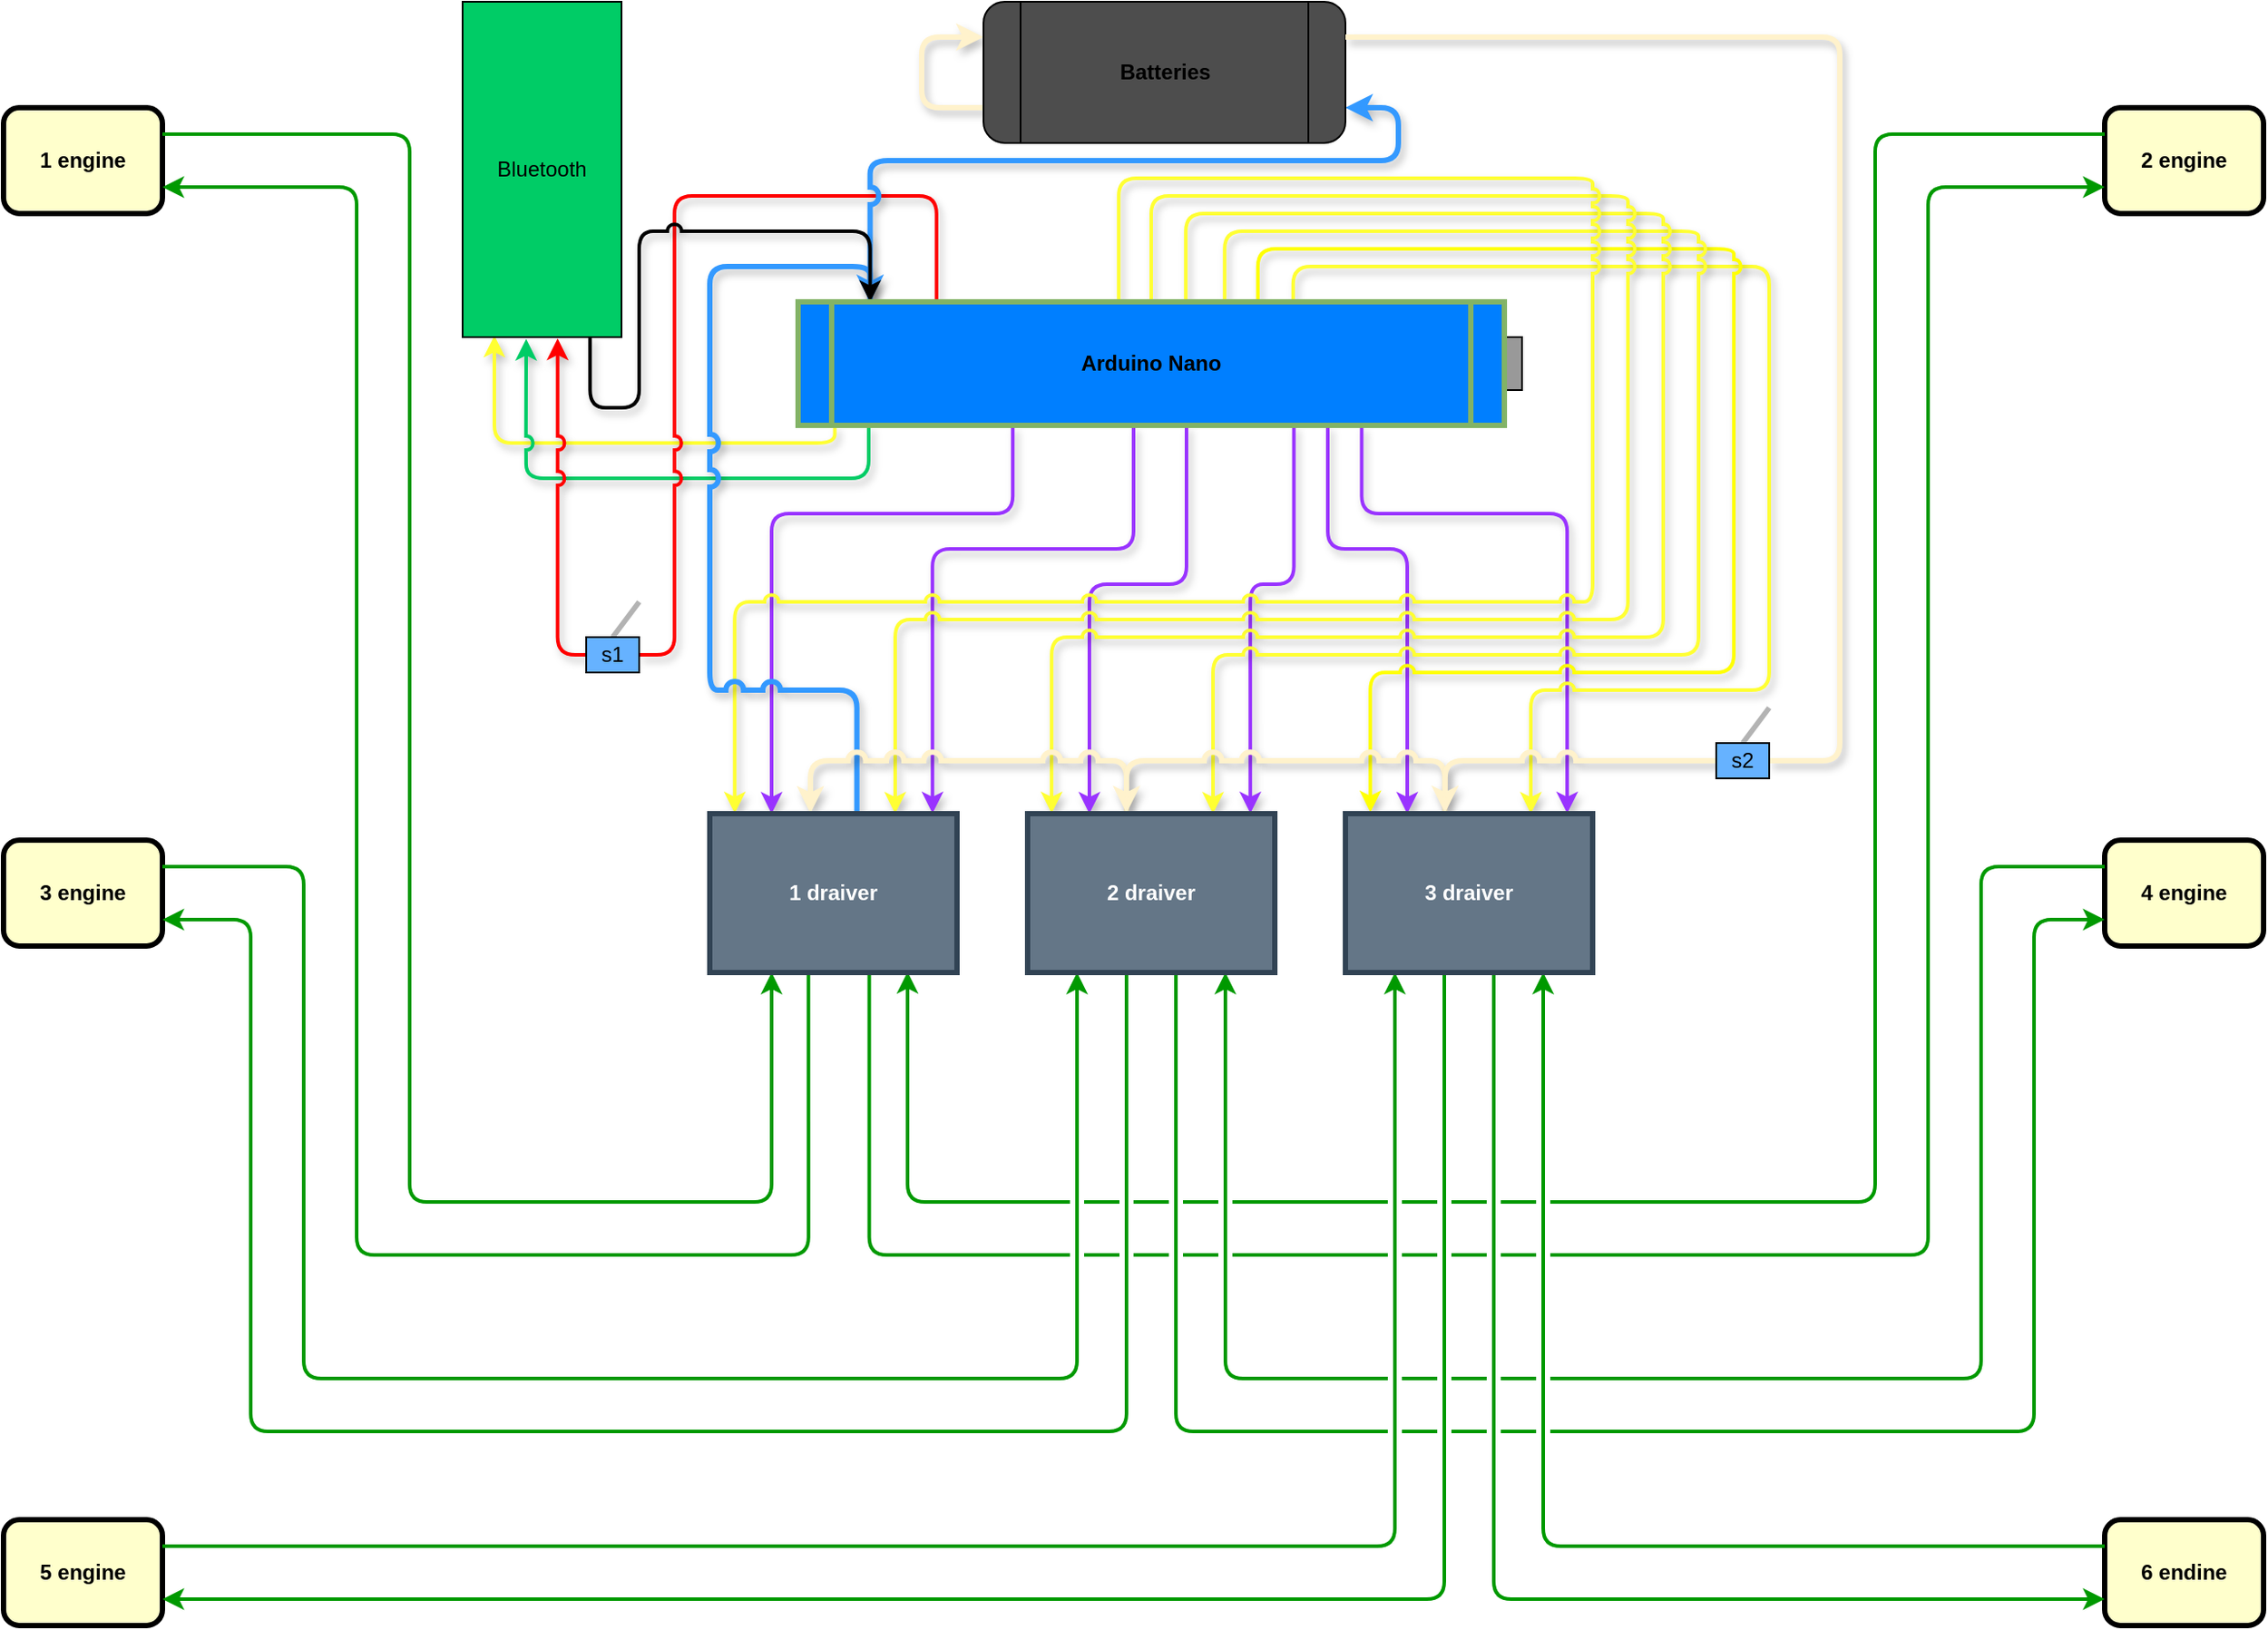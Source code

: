 <mxfile version="14.5.10" type="github">
  <diagram name="Page-1" id="c7558073-3199-34d8-9f00-42111426c3f3">
    <mxGraphModel dx="1503" dy="363" grid="1" gridSize="10" guides="1" tooltips="1" connect="1" arrows="1" fold="1" page="1" pageScale="1" pageWidth="826" pageHeight="1169" background="#ffffff" math="0" shadow="0">
      <root>
        <mxCell id="0" />
        <mxCell id="1" parent="0" />
        <mxCell id="13" value="4 engine" style="whiteSpace=wrap;align=center;verticalAlign=middle;fontStyle=1;strokeWidth=3;fillColor=#FFFFCC;rounded=1;" parent="1" vertex="1">
          <mxGeometry x="530" y="495" width="90" height="60" as="geometry" />
        </mxCell>
        <mxCell id="14" value="1 engine" style="whiteSpace=wrap;align=center;verticalAlign=middle;fontStyle=1;strokeWidth=3;fillColor=#FFFFCC;rounded=1;" parent="1" vertex="1">
          <mxGeometry x="-660" y="80" width="90" height="60" as="geometry" />
        </mxCell>
        <mxCell id="15" value="6 endine" style="whiteSpace=wrap;align=center;verticalAlign=middle;fontStyle=1;strokeWidth=3;fillColor=#FFFFCC;rounded=1;" parent="1" vertex="1">
          <mxGeometry x="530.0" y="880" width="90" height="60" as="geometry" />
        </mxCell>
        <mxCell id="78" value="" style="edgeStyle=elbowEdgeStyle;elbow=vertical;strokeWidth=2;strokeColor=#009900;entryX=0.8;entryY=1;entryDx=0;entryDy=0;entryPerimeter=0;exitX=0;exitY=0.25;exitDx=0;exitDy=0;" parent="1" target="57dyxb9ZxFRXxYD2dok0-119" edge="1" source="15">
          <mxGeometry width="100" height="100" relative="1" as="geometry">
            <mxPoint x="400" y="895" as="sourcePoint" />
            <mxPoint x="230" y="600" as="targetPoint" />
            <Array as="points">
              <mxPoint x="340" y="895" />
            </Array>
          </mxGeometry>
        </mxCell>
        <mxCell id="87" value="" style="edgeStyle=orthogonalEdgeStyle;elbow=vertical;strokeWidth=2;strokeColor=#009900;entryX=1;entryY=0.75;entryDx=0;entryDy=0;exitX=0.399;exitY=0.995;exitDx=0;exitDy=0;exitPerimeter=0;jumpStyle=arc;" parent="1" source="57dyxb9ZxFRXxYD2dok0-117" edge="1" target="14">
          <mxGeometry width="100" height="100" relative="1" as="geometry">
            <mxPoint x="-198" y="630" as="sourcePoint" />
            <mxPoint x="-490" y="250" as="targetPoint" />
            <Array as="points">
              <mxPoint x="-204" y="730" />
              <mxPoint x="-460" y="730" />
              <mxPoint x="-460" y="125" />
            </Array>
          </mxGeometry>
        </mxCell>
        <mxCell id="88" value="" style="edgeStyle=elbowEdgeStyle;elbow=vertical;strokeWidth=2;entryX=0.25;entryY=0;entryDx=0;entryDy=0;strokeColor=#9933FF;shadow=1;exitX=0.55;exitY=0.999;exitDx=0;exitDy=0;exitPerimeter=0;" parent="1" source="5" target="57dyxb9ZxFRXxYD2dok0-118" edge="1">
          <mxGeometry width="100" height="100" relative="1" as="geometry">
            <mxPoint x="-24" y="290" as="sourcePoint" />
            <mxPoint x="-37.5" y="365" as="targetPoint" />
            <Array as="points">
              <mxPoint x="-10" y="350" />
              <mxPoint x="-110" y="300" />
            </Array>
          </mxGeometry>
        </mxCell>
        <mxCell id="89" value="" style="edgeStyle=orthogonalEdgeStyle;elbow=vertical;strokeWidth=2;entryX=0.901;entryY=-0.002;entryDx=0;entryDy=0;exitX=0.702;exitY=0.999;exitDx=0;exitDy=0;strokeColor=#9933FF;exitPerimeter=0;shadow=1;entryPerimeter=0;" parent="1" source="5" target="57dyxb9ZxFRXxYD2dok0-118" edge="1">
          <mxGeometry width="100" height="100" relative="1" as="geometry">
            <mxPoint x="20" y="390" as="sourcePoint" />
            <mxPoint x="-10" y="370" as="targetPoint" />
            <Array as="points">
              <mxPoint x="71" y="350" />
              <mxPoint x="46" y="350" />
            </Array>
          </mxGeometry>
        </mxCell>
        <mxCell id="92" value="" style="edgeStyle=orthogonalEdgeStyle;elbow=horizontal;strokeWidth=2;entryX=0.25;entryY=0;entryDx=0;entryDy=0;strokeColor=#9933FF;rounded=1;shadow=1;exitX=0.75;exitY=1;exitDx=0;exitDy=0;jumpStyle=arc;" parent="1" source="5" edge="1" target="57dyxb9ZxFRXxYD2dok0-119">
          <mxGeometry width="100" height="100" relative="1" as="geometry">
            <mxPoint x="90" y="280" as="sourcePoint" />
            <mxPoint x="-30" y="120" as="targetPoint" />
            <Array as="points">
              <mxPoint x="90" y="330" />
              <mxPoint x="135" y="330" />
            </Array>
          </mxGeometry>
        </mxCell>
        <mxCell id="93" value="" style="edgeStyle=orthogonalEdgeStyle;elbow=horizontal;strokeWidth=2;entryX=0.25;entryY=0;entryDx=0;entryDy=0;exitX=0.304;exitY=1.003;exitDx=0;exitDy=0;exitPerimeter=0;strokeColor=#9933FF;shadow=1;" parent="1" source="5" target="57dyxb9ZxFRXxYD2dok0-117" edge="1">
          <mxGeometry width="100" height="100" relative="1" as="geometry">
            <mxPoint x="-160" y="290" as="sourcePoint" />
            <mxPoint x="-160" y="270" as="targetPoint" />
            <Array as="points">
              <mxPoint x="-88" y="310" />
              <mxPoint x="-225" y="310" />
            </Array>
          </mxGeometry>
        </mxCell>
        <mxCell id="57dyxb9ZxFRXxYD2dok0-96" style="edgeStyle=orthogonalEdgeStyle;rounded=0;orthogonalLoop=1;jettySize=auto;html=1;exitX=0.5;exitY=1;exitDx=0;exitDy=0;" parent="1" edge="1">
          <mxGeometry relative="1" as="geometry">
            <mxPoint x="-10" y="675" as="sourcePoint" />
            <mxPoint x="-10" y="675" as="targetPoint" />
          </mxGeometry>
        </mxCell>
        <mxCell id="57dyxb9ZxFRXxYD2dok0-100" value="2 engine" style="whiteSpace=wrap;align=center;verticalAlign=middle;fontStyle=1;strokeWidth=3;fillColor=#FFFFCC;rounded=1;" parent="1" vertex="1">
          <mxGeometry x="530" y="80" width="90" height="60" as="geometry" />
        </mxCell>
        <mxCell id="57dyxb9ZxFRXxYD2dok0-101" value="" style="edgeStyle=orthogonalEdgeStyle;elbow=vertical;strokeWidth=2;strokeColor=#009900;exitX=1;exitY=0.25;exitDx=0;exitDy=0;entryX=0.25;entryY=1;entryDx=0;entryDy=0;jumpStyle=arc;" parent="1" target="57dyxb9ZxFRXxYD2dok0-117" edge="1" source="14">
          <mxGeometry width="100" height="100" relative="1" as="geometry">
            <mxPoint x="-491" y="230" as="sourcePoint" />
            <mxPoint x="-280" y="630" as="targetPoint" />
            <Array as="points">
              <mxPoint x="-430" y="95" />
              <mxPoint x="-430" y="700" />
              <mxPoint x="-225" y="700" />
            </Array>
          </mxGeometry>
        </mxCell>
        <mxCell id="57dyxb9ZxFRXxYD2dok0-102" value="3 engine" style="whiteSpace=wrap;align=center;verticalAlign=middle;fontStyle=1;strokeWidth=3;fillColor=#FFFFCC;rounded=1;" parent="1" vertex="1">
          <mxGeometry x="-660" y="495" width="90" height="60" as="geometry" />
        </mxCell>
        <mxCell id="57dyxb9ZxFRXxYD2dok0-103" value="5 engine" style="whiteSpace=wrap;align=center;verticalAlign=middle;fontStyle=1;strokeWidth=3;fillColor=#FFFFCC;rounded=1;" parent="1" vertex="1">
          <mxGeometry x="-660" y="880" width="90" height="60" as="geometry" />
        </mxCell>
        <mxCell id="57dyxb9ZxFRXxYD2dok0-111" value="" style="edgeStyle=orthogonalEdgeStyle;elbow=vertical;strokeWidth=2;strokeColor=#009900;exitX=0.4;exitY=1;exitDx=0;exitDy=0;exitPerimeter=0;entryX=1;entryY=0.75;entryDx=0;entryDy=0;jumpStyle=arc;" parent="1" source="57dyxb9ZxFRXxYD2dok0-118" target="57dyxb9ZxFRXxYD2dok0-102" edge="1">
          <mxGeometry width="100" height="100" relative="1" as="geometry">
            <mxPoint x="-20" y="610" as="sourcePoint" />
            <mxPoint x="-470" y="540" as="targetPoint" />
            <Array as="points">
              <mxPoint x="-24" y="830" />
              <mxPoint x="-520" y="830" />
              <mxPoint x="-520" y="540" />
            </Array>
          </mxGeometry>
        </mxCell>
        <mxCell id="57dyxb9ZxFRXxYD2dok0-112" value="" style="edgeStyle=elbowEdgeStyle;elbow=vertical;strokeWidth=2;strokeColor=#009900;exitX=0.4;exitY=1;exitDx=0;exitDy=0;exitPerimeter=0;entryX=1;entryY=0.75;entryDx=0;entryDy=0;shadow=0;" parent="1" source="57dyxb9ZxFRXxYD2dok0-119" edge="1" target="57dyxb9ZxFRXxYD2dok0-103">
          <mxGeometry width="100" height="100" relative="1" as="geometry">
            <mxPoint x="-65" y="750" as="sourcePoint" />
            <mxPoint x="-470" y="925" as="targetPoint" />
            <Array as="points">
              <mxPoint x="-170" y="925" />
              <mxPoint x="-290" y="750" />
              <mxPoint x="-400" y="920" />
              <mxPoint x="-500" y="750" />
              <mxPoint x="-340" y="920" />
              <mxPoint x="-360" y="920" />
              <mxPoint x="-360" y="935" />
              <mxPoint x="-440" y="830" />
            </Array>
          </mxGeometry>
        </mxCell>
        <mxCell id="57dyxb9ZxFRXxYD2dok0-114" value="" style="edgeStyle=orthogonalEdgeStyle;elbow=vertical;strokeWidth=2;strokeColor=#009900;exitX=1;exitY=0.25;exitDx=0;exitDy=0;entryX=0.2;entryY=1;entryDx=0;entryDy=0;entryPerimeter=0;jumpStyle=arc;" parent="1" source="57dyxb9ZxFRXxYD2dok0-102" edge="1" target="57dyxb9ZxFRXxYD2dok0-118">
          <mxGeometry width="100" height="100" relative="1" as="geometry">
            <mxPoint x="-490" y="400" as="sourcePoint" />
            <mxPoint x="-40" y="456" as="targetPoint" />
            <Array as="points">
              <mxPoint x="-490" y="510" />
              <mxPoint x="-490" y="800" />
              <mxPoint x="-52" y="800" />
            </Array>
          </mxGeometry>
        </mxCell>
        <mxCell id="57dyxb9ZxFRXxYD2dok0-115" value="" style="edgeStyle=elbowEdgeStyle;elbow=vertical;strokeWidth=2;strokeColor=#009900;exitX=0.6;exitY=1;exitDx=0;exitDy=0;exitPerimeter=0;entryX=0;entryY=0.75;entryDx=0;entryDy=0;" parent="1" source="57dyxb9ZxFRXxYD2dok0-119" edge="1" target="15">
          <mxGeometry width="100" height="100" relative="1" as="geometry">
            <mxPoint x="180" y="600" as="sourcePoint" />
            <mxPoint x="420" y="925" as="targetPoint" />
            <Array as="points">
              <mxPoint x="320" y="925" />
              <mxPoint x="240" y="750" />
              <mxPoint x="90" y="650" />
              <mxPoint x="255" y="620" />
              <mxPoint x="185" y="807" />
              <mxPoint x="135" y="640" />
              <mxPoint x="215" y="670" />
              <mxPoint x="265" y="740" />
              <mxPoint x="235" y="580" />
              <mxPoint x="225" y="580" />
              <mxPoint x="175" y="580" />
              <mxPoint x="65" y="650" />
              <mxPoint x="195" y="813" />
              <mxPoint x="195" y="770" />
            </Array>
          </mxGeometry>
        </mxCell>
        <mxCell id="57dyxb9ZxFRXxYD2dok0-116" value="" style="edgeStyle=elbowEdgeStyle;elbow=vertical;strokeWidth=2;strokeColor=#009900;entryX=0.2;entryY=1;entryDx=0;entryDy=0;entryPerimeter=0;exitX=1;exitY=0.25;exitDx=0;exitDy=0;" parent="1" target="57dyxb9ZxFRXxYD2dok0-119" edge="1" source="57dyxb9ZxFRXxYD2dok0-103">
          <mxGeometry width="100" height="100" relative="1" as="geometry">
            <mxPoint x="-470" y="895" as="sourcePoint" />
            <mxPoint x="90" y="630" as="targetPoint" />
            <Array as="points">
              <mxPoint x="-120" y="895" />
              <mxPoint x="-180" y="895" />
              <mxPoint x="-230" y="730" />
              <mxPoint x="-280" y="590" />
              <mxPoint x="-350" y="777" />
              <mxPoint x="-400" y="610" />
              <mxPoint x="-320" y="640" />
              <mxPoint x="-270" y="710" />
              <mxPoint x="-300" y="550" />
              <mxPoint x="-310" y="550" />
              <mxPoint x="-360" y="550" />
              <mxPoint x="-470" y="620" />
              <mxPoint x="-340" y="783" />
              <mxPoint x="-340" y="740" />
            </Array>
          </mxGeometry>
        </mxCell>
        <mxCell id="77" value="" style="edgeStyle=elbowEdgeStyle;elbow=vertical;strokeWidth=2;exitX=0.798;exitY=1.005;exitDx=0;exitDy=0;exitPerimeter=0;entryX=0.897;entryY=-0.002;entryDx=0;entryDy=0;strokeColor=#9933FF;shadow=1;rounded=1;jumpStyle=gap;entryPerimeter=0;" parent="1" source="5" target="57dyxb9ZxFRXxYD2dok0-119" edge="1">
          <mxGeometry width="100" height="100" relative="1" as="geometry">
            <mxPoint x="400" y="590" as="sourcePoint" />
            <mxPoint x="270" y="430" as="targetPoint" />
            <Array as="points">
              <mxPoint x="170" y="310" />
              <mxPoint x="160" y="370" />
              <mxPoint x="200" y="420" />
              <mxPoint x="60" y="520" />
              <mxPoint x="160" y="540" />
              <mxPoint x="120" y="510" />
              <mxPoint x="110" y="510" />
            </Array>
          </mxGeometry>
        </mxCell>
        <mxCell id="tljZ39Byvxyi4GxNEy71-97" value="" style="edgeStyle=orthogonalEdgeStyle;elbow=horizontal;strokeWidth=2;entryX=0.901;entryY=-0.002;entryDx=0;entryDy=0;strokeColor=#9933FF;rounded=1;exitX=0.475;exitY=1.003;exitDx=0;exitDy=0;exitPerimeter=0;shadow=1;entryPerimeter=0;" edge="1" parent="1" source="5" target="57dyxb9ZxFRXxYD2dok0-117">
          <mxGeometry width="100" height="100" relative="1" as="geometry">
            <mxPoint x="-185.72" y="230" as="sourcePoint" />
            <mxPoint x="-120" y="450.36" as="targetPoint" />
            <Array as="points">
              <mxPoint x="-20" y="330" />
              <mxPoint x="-134" y="330" />
            </Array>
          </mxGeometry>
        </mxCell>
        <mxCell id="tljZ39Byvxyi4GxNEy71-95" value="" style="endArrow=classic;html=1;fillColor=#f5f5f5;strokeWidth=2;edgeStyle=orthogonalEdgeStyle;entryX=0.75;entryY=0;entryDx=0;entryDy=0;strokeColor=#FFFF33;sketch=0;shadow=1;exitX=0.701;exitY=-0.003;exitDx=0;exitDy=0;exitPerimeter=0;jumpStyle=arc;" edge="1" parent="1" source="5" target="57dyxb9ZxFRXxYD2dok0-119">
          <mxGeometry width="50" height="50" relative="1" as="geometry">
            <mxPoint x="120" y="180" as="sourcePoint" />
            <mxPoint x="180" y="450" as="targetPoint" />
            <Array as="points">
              <mxPoint x="70" y="170" />
              <mxPoint x="340" y="170" />
              <mxPoint x="340" y="410" />
              <mxPoint x="205" y="410" />
            </Array>
          </mxGeometry>
        </mxCell>
        <mxCell id="76" value="" style="edgeStyle=orthogonalEdgeStyle;elbow=vertical;strokeWidth=2;entryX=0.101;entryY=-0.008;entryDx=0;entryDy=0;strokeColor=#FFFF00;targetPerimeterSpacing=0;shadow=1;jumpStyle=arc;exitX=0.651;exitY=-0.003;exitDx=0;exitDy=0;entryPerimeter=0;exitPerimeter=0;" parent="1" source="5" target="57dyxb9ZxFRXxYD2dok0-119" edge="1">
          <mxGeometry width="100" height="100" relative="1" as="geometry">
            <mxPoint x="45" y="180" as="sourcePoint" />
            <mxPoint x="70" y="390" as="targetPoint" />
            <Array as="points">
              <mxPoint x="50" y="160" />
              <mxPoint x="320" y="160" />
              <mxPoint x="320" y="400" />
              <mxPoint x="114" y="400" />
            </Array>
          </mxGeometry>
        </mxCell>
        <mxCell id="tljZ39Byvxyi4GxNEy71-98" value="" style="endArrow=classic;html=1;fillColor=#f5f5f5;strokeWidth=2;edgeStyle=orthogonalEdgeStyle;entryX=0.75;entryY=0;entryDx=0;entryDy=0;strokeColor=#FFFF33;sketch=0;shadow=1;exitX=0.604;exitY=0.003;exitDx=0;exitDy=0;exitPerimeter=0;jumpStyle=arc;" edge="1" parent="1" source="5" target="57dyxb9ZxFRXxYD2dok0-118">
          <mxGeometry width="50" height="50" relative="1" as="geometry">
            <mxPoint x="121.6" y="199.65" as="sourcePoint" />
            <mxPoint x="194.28" y="490" as="targetPoint" />
            <Array as="points">
              <mxPoint x="32" y="150" />
              <mxPoint x="300" y="150" />
              <mxPoint x="300" y="390" />
              <mxPoint x="25" y="390" />
            </Array>
          </mxGeometry>
        </mxCell>
        <mxCell id="57dyxb9ZxFRXxYD2dok0-113" value="" style="edgeStyle=orthogonalEdgeStyle;elbow=vertical;strokeWidth=2;strokeColor=#009900;exitX=0.6;exitY=1;exitDx=0;exitDy=0;exitPerimeter=0;entryX=0;entryY=0.75;entryDx=0;entryDy=0;jumpStyle=gap;" parent="1" source="57dyxb9ZxFRXxYD2dok0-118" edge="1" target="13">
          <mxGeometry width="100" height="100" relative="1" as="geometry">
            <mxPoint x="15" y="640" as="sourcePoint" />
            <mxPoint x="420" y="540" as="targetPoint" />
            <Array as="points">
              <mxPoint x="4" y="830" />
              <mxPoint x="490" y="830" />
              <mxPoint x="490" y="540" />
            </Array>
          </mxGeometry>
        </mxCell>
        <mxCell id="57dyxb9ZxFRXxYD2dok0-110" value="" style="edgeStyle=orthogonalEdgeStyle;elbow=vertical;strokeWidth=2;strokeColor=#009900;entryX=0.8;entryY=1;entryDx=0;entryDy=0;entryPerimeter=0;exitX=0;exitY=0.25;exitDx=0;exitDy=0;startArrow=none;startFill=0;jumpStyle=gap;" parent="1" source="13" target="57dyxb9ZxFRXxYD2dok0-118" edge="1">
          <mxGeometry width="100" height="100" relative="1" as="geometry">
            <mxPoint x="390" y="490" as="sourcePoint" />
            <mxPoint x="60" y="590" as="targetPoint" />
            <Array as="points">
              <mxPoint x="460" y="510" />
              <mxPoint x="460" y="800" />
              <mxPoint x="32" y="800" />
            </Array>
          </mxGeometry>
        </mxCell>
        <mxCell id="57dyxb9ZxFRXxYD2dok0-108" value="" style="edgeStyle=orthogonalEdgeStyle;elbow=vertical;strokeWidth=2;strokeColor=#009900;exitX=0.645;exitY=0.989;exitDx=0;exitDy=0;exitPerimeter=0;entryX=0;entryY=0.75;entryDx=0;entryDy=0;jumpStyle=gap;" parent="1" source="57dyxb9ZxFRXxYD2dok0-117" edge="1" target="57dyxb9ZxFRXxYD2dok0-100">
          <mxGeometry width="100" height="100" relative="1" as="geometry">
            <mxPoint x="45" y="180" as="sourcePoint" />
            <mxPoint x="470" y="250" as="targetPoint" />
            <Array as="points">
              <mxPoint x="-170" y="730" />
              <mxPoint x="430" y="730" />
              <mxPoint x="430" y="125" />
            </Array>
          </mxGeometry>
        </mxCell>
        <mxCell id="57dyxb9ZxFRXxYD2dok0-109" value="" style="edgeStyle=orthogonalEdgeStyle;elbow=vertical;strokeWidth=2;strokeColor=#009900;exitX=0;exitY=0.25;exitDx=0;exitDy=0;entryX=0.8;entryY=0.996;entryDx=0;entryDy=0;entryPerimeter=0;jumpStyle=gap;" parent="1" source="57dyxb9ZxFRXxYD2dok0-100" target="57dyxb9ZxFRXxYD2dok0-117" edge="1">
          <mxGeometry width="100" height="100" relative="1" as="geometry">
            <mxPoint x="390" y="102" as="sourcePoint" />
            <mxPoint x="-170" y="620" as="targetPoint" />
            <Array as="points">
              <mxPoint x="400" y="95" />
              <mxPoint x="400" y="700" />
              <mxPoint x="-148" y="700" />
            </Array>
          </mxGeometry>
        </mxCell>
        <mxCell id="tljZ39Byvxyi4GxNEy71-99" value="" style="endArrow=classic;html=1;fillColor=#f5f5f5;strokeWidth=2;edgeStyle=orthogonalEdgeStyle;entryX=0.097;entryY=-0.002;entryDx=0;entryDy=0;strokeColor=#FFFF33;sketch=0;shadow=1;exitX=0.549;exitY=-0.003;exitDx=0;exitDy=0;exitPerimeter=0;jumpStyle=arc;entryPerimeter=0;" edge="1" parent="1" source="5" target="57dyxb9ZxFRXxYD2dok0-118">
          <mxGeometry width="50" height="50" relative="1" as="geometry">
            <mxPoint x="79.2" y="199.86" as="sourcePoint" />
            <mxPoint x="14.56" y="490.36" as="targetPoint" />
            <Array as="points">
              <mxPoint x="10" y="140" />
              <mxPoint x="280" y="140" />
              <mxPoint x="280" y="380" />
              <mxPoint x="-66" y="380" />
            </Array>
          </mxGeometry>
        </mxCell>
        <mxCell id="tljZ39Byvxyi4GxNEy71-100" value="" style="endArrow=classic;html=1;fillColor=#f5f5f5;strokeWidth=2;edgeStyle=orthogonalEdgeStyle;strokeColor=#FFFF33;sketch=0;shadow=1;jumpStyle=arc;exitX=0.5;exitY=0;exitDx=0;exitDy=0;entryX=0.75;entryY=0;entryDx=0;entryDy=0;" edge="1" parent="1" source="5" target="57dyxb9ZxFRXxYD2dok0-117">
          <mxGeometry width="50" height="50" relative="1" as="geometry">
            <mxPoint x="32" y="160" as="sourcePoint" />
            <mxPoint x="-160" y="450" as="targetPoint" />
            <Array as="points">
              <mxPoint x="-10" y="130" />
              <mxPoint x="260" y="130" />
              <mxPoint x="260" y="370" />
              <mxPoint x="-155" y="370" />
            </Array>
          </mxGeometry>
        </mxCell>
        <mxCell id="tljZ39Byvxyi4GxNEy71-101" value="" style="endArrow=classic;html=1;fillColor=#f5f5f5;strokeWidth=2;edgeStyle=orthogonalEdgeStyle;entryX=0.101;entryY=-0.002;entryDx=0;entryDy=0;strokeColor=#FFFF33;sketch=0;shadow=1;exitX=0.454;exitY=-0.003;exitDx=0;exitDy=0;exitPerimeter=0;jumpStyle=arc;entryPerimeter=0;" edge="1" parent="1" source="5" target="57dyxb9ZxFRXxYD2dok0-117">
          <mxGeometry width="50" height="50" relative="1" as="geometry">
            <mxPoint x="99.2" y="219.86" as="sourcePoint" />
            <mxPoint x="34.56" y="510.36" as="targetPoint" />
            <Array as="points">
              <mxPoint x="-28" y="120" />
              <mxPoint x="240" y="120" />
              <mxPoint x="240" y="360" />
              <mxPoint x="-246" y="360" />
            </Array>
          </mxGeometry>
        </mxCell>
        <mxCell id="tljZ39Byvxyi4GxNEy71-103" value="" style="endArrow=classic;html=1;fillColor=#f5f5f5;strokeWidth=2;edgeStyle=orthogonalEdgeStyle;strokeColor=#FFFF33;sketch=0;shadow=1;exitX=0.052;exitY=1;exitDx=0;exitDy=0;exitPerimeter=0;jumpStyle=arc;entryX=0.196;entryY=0.995;entryDx=0;entryDy=0;entryPerimeter=0;" edge="1" parent="1" source="5" target="tljZ39Byvxyi4GxNEy71-102">
          <mxGeometry width="50" height="50" relative="1" as="geometry">
            <mxPoint x="41.6" y="200" as="sourcePoint" />
            <mxPoint x="-165.58" y="489.55" as="targetPoint" />
            <Array as="points">
              <mxPoint x="-189" y="270" />
              <mxPoint x="-382" y="270" />
              <mxPoint x="-382" y="209" />
            </Array>
          </mxGeometry>
        </mxCell>
        <mxCell id="tljZ39Byvxyi4GxNEy71-104" value="" style="endArrow=classic;html=1;fillColor=#f5f5f5;strokeWidth=2;edgeStyle=orthogonalEdgeStyle;sketch=0;shadow=1;exitX=0.1;exitY=1;exitDx=0;exitDy=0;exitPerimeter=0;jumpStyle=arc;strokeColor=#00CC66;entryX=0.396;entryY=1.005;entryDx=0;entryDy=0;entryPerimeter=0;" edge="1" parent="1" source="5" target="tljZ39Byvxyi4GxNEy71-102">
          <mxGeometry width="50" height="50" relative="1" as="geometry">
            <mxPoint x="-179.2" y="270" as="sourcePoint" />
            <mxPoint x="-325" y="240" as="targetPoint" />
            <Array as="points">
              <mxPoint x="-170" y="290" />
              <mxPoint x="-364" y="290" />
              <mxPoint x="-364" y="211" />
            </Array>
          </mxGeometry>
        </mxCell>
        <mxCell id="tljZ39Byvxyi4GxNEy71-105" value="" style="rounded=0;whiteSpace=wrap;html=1;fillColor=#999999;" vertex="1" parent="1">
          <mxGeometry x="170" y="210" width="30" height="30" as="geometry" />
        </mxCell>
        <mxCell id="tljZ39Byvxyi4GxNEy71-110" value="" style="endArrow=classic;html=1;fillColor=#f5f5f5;strokeWidth=2;edgeStyle=orthogonalEdgeStyle;sketch=0;shadow=1;jumpStyle=arc;entryX=0.598;entryY=1.004;entryDx=0;entryDy=0;entryPerimeter=0;strokeColor=#FF0000;" edge="1" parent="1" target="tljZ39Byvxyi4GxNEy71-102">
          <mxGeometry width="50" height="50" relative="1" as="geometry">
            <mxPoint x="-310" y="390" as="sourcePoint" />
            <mxPoint x="-300.0" y="219.05" as="targetPoint" />
            <Array as="points">
              <mxPoint x="-346" y="390" />
            </Array>
          </mxGeometry>
        </mxCell>
        <mxCell id="tljZ39Byvxyi4GxNEy71-111" value="" style="endArrow=none;html=1;fillColor=#f5f5f5;strokeWidth=2;edgeStyle=orthogonalEdgeStyle;sketch=0;shadow=1;jumpStyle=arc;strokeColor=#FF0000;exitX=0.196;exitY=0.002;exitDx=0;exitDy=0;exitPerimeter=0;entryX=1;entryY=0.5;entryDx=0;entryDy=0;endFill=0;" edge="1" parent="1" source="5" target="tljZ39Byvxyi4GxNEy71-113">
          <mxGeometry width="50" height="50" relative="1" as="geometry">
            <mxPoint x="-263.8" y="489.24" as="sourcePoint" />
            <mxPoint x="-280" y="390" as="targetPoint" />
            <Array as="points">
              <mxPoint x="-132" y="130" />
              <mxPoint x="-280" y="130" />
              <mxPoint x="-280" y="390" />
            </Array>
          </mxGeometry>
        </mxCell>
        <mxCell id="tljZ39Byvxyi4GxNEy71-114" value="" style="endArrow=none;html=1;shadow=0;targetPerimeterSpacing=0;strokeWidth=3;exitX=0.5;exitY=0;exitDx=0;exitDy=0;strokeColor=#B3B3B3;" edge="1" parent="1" source="tljZ39Byvxyi4GxNEy71-113">
          <mxGeometry width="50" height="50" relative="1" as="geometry">
            <mxPoint x="-290" y="360" as="sourcePoint" />
            <mxPoint x="-300" y="360" as="targetPoint" />
          </mxGeometry>
        </mxCell>
        <mxCell id="tljZ39Byvxyi4GxNEy71-117" value="" style="endArrow=classic;html=1;fillColor=#f5f5f5;strokeWidth=3;edgeStyle=orthogonalEdgeStyle;sketch=0;shadow=1;jumpStyle=arc;entryX=1;entryY=0.75;entryDx=0;entryDy=0;startArrow=none;startFill=0;endFill=1;exitX=0.102;exitY=0.002;exitDx=0;exitDy=0;exitPerimeter=0;strokeColor=#3399FF;" edge="1" parent="1" source="5" target="tljZ39Byvxyi4GxNEy71-115">
          <mxGeometry width="50" height="50" relative="1" as="geometry">
            <mxPoint x="-150" y="170" as="sourcePoint" />
            <mxPoint x="150.0" y="69.59" as="targetPoint" />
            <Array as="points">
              <mxPoint x="-169" y="110" />
              <mxPoint x="130" y="110" />
              <mxPoint x="130" y="80" />
            </Array>
          </mxGeometry>
        </mxCell>
        <mxCell id="tljZ39Byvxyi4GxNEy71-118" value="" style="endArrow=classic;html=1;fillColor=#f5f5f5;strokeWidth=3;edgeStyle=orthogonalEdgeStyle;sketch=0;shadow=1;jumpStyle=arc;entryX=0;entryY=0.25;entryDx=0;entryDy=0;startArrow=none;startFill=0;endFill=1;exitX=0;exitY=0.75;exitDx=0;exitDy=0;strokeColor=#FFF2CC;" edge="1" parent="1" source="tljZ39Byvxyi4GxNEy71-115" target="tljZ39Byvxyi4GxNEy71-115">
          <mxGeometry width="50" height="50" relative="1" as="geometry">
            <mxPoint x="-430.0" y="140" as="sourcePoint" />
            <mxPoint x="-160.8" y="39.86" as="targetPoint" />
            <Array as="points">
              <mxPoint x="-140" y="80" />
              <mxPoint x="-140" y="40" />
            </Array>
          </mxGeometry>
        </mxCell>
        <mxCell id="tljZ39Byvxyi4GxNEy71-119" value="+" style="text;html=1;strokeColor=none;fillColor=none;align=center;verticalAlign=middle;whiteSpace=wrap;rounded=0;" vertex="1" parent="1">
          <mxGeometry x="-80" y="80" width="30" height="20" as="geometry" />
        </mxCell>
        <mxCell id="tljZ39Byvxyi4GxNEy71-120" value="+" style="text;html=1;strokeColor=none;fillColor=none;align=center;verticalAlign=middle;whiteSpace=wrap;rounded=0;" vertex="1" parent="1">
          <mxGeometry x="50" y="40" width="30" height="20" as="geometry" />
        </mxCell>
        <mxCell id="tljZ39Byvxyi4GxNEy71-121" value="-" style="text;html=1;strokeColor=none;fillColor=none;align=center;verticalAlign=middle;whiteSpace=wrap;rounded=0;" vertex="1" parent="1">
          <mxGeometry x="-80" y="40" width="30" height="20" as="geometry" />
        </mxCell>
        <mxCell id="tljZ39Byvxyi4GxNEy71-122" value="-" style="text;html=1;strokeColor=none;fillColor=none;align=center;verticalAlign=middle;whiteSpace=wrap;rounded=0;" vertex="1" parent="1">
          <mxGeometry x="50" y="80" width="30" height="20" as="geometry" />
        </mxCell>
        <mxCell id="tljZ39Byvxyi4GxNEy71-123" value="" style="endArrow=classic;html=1;fillColor=#f5f5f5;strokeWidth=3;edgeStyle=orthogonalEdgeStyle;sketch=0;shadow=1;jumpStyle=arc;startArrow=none;startFill=0;endFill=1;exitX=0.595;exitY=-0.002;exitDx=0;exitDy=0;exitPerimeter=0;strokeColor=#3399FF;entryX=0.102;entryY=0.002;entryDx=0;entryDy=0;entryPerimeter=0;" edge="1" parent="1" source="57dyxb9ZxFRXxYD2dok0-117" target="5">
          <mxGeometry width="50" height="50" relative="1" as="geometry">
            <mxPoint x="-99.23" y="450.14" as="sourcePoint" />
            <mxPoint x="-250" y="200" as="targetPoint" />
            <Array as="points">
              <mxPoint x="-177" y="410" />
              <mxPoint x="-260" y="410" />
              <mxPoint x="-260" y="170" />
              <mxPoint x="-169" y="170" />
            </Array>
          </mxGeometry>
        </mxCell>
        <mxCell id="tljZ39Byvxyi4GxNEy71-116" value="" style="endArrow=none;html=1;fillColor=#f5f5f5;strokeWidth=2;edgeStyle=orthogonalEdgeStyle;sketch=0;shadow=1;exitX=0.102;exitY=0.002;exitDx=0;exitDy=0;exitPerimeter=0;jumpStyle=arc;entryX=0.802;entryY=0.998;entryDx=0;entryDy=0;entryPerimeter=0;startArrow=classic;startFill=1;endFill=0;" edge="1" parent="1" source="5" target="tljZ39Byvxyi4GxNEy71-102">
          <mxGeometry width="50" height="50" relative="1" as="geometry">
            <mxPoint x="-160" y="270" as="sourcePoint" />
            <mxPoint x="-344.36" y="220.95" as="targetPoint" />
            <Array as="points">
              <mxPoint x="-169" y="150" />
              <mxPoint x="-300" y="150" />
              <mxPoint x="-300" y="250" />
              <mxPoint x="-328" y="250" />
            </Array>
          </mxGeometry>
        </mxCell>
        <mxCell id="tljZ39Byvxyi4GxNEy71-127" value="" style="endArrow=classic;html=1;fillColor=#f5f5f5;strokeWidth=3;edgeStyle=orthogonalEdgeStyle;sketch=0;shadow=1;jumpStyle=arc;startArrow=none;startFill=0;endFill=1;exitX=0.4;exitY=0.004;exitDx=0;exitDy=0;strokeColor=#FFF2CC;exitPerimeter=0;entryX=0.404;entryY=-0.002;entryDx=0;entryDy=0;entryPerimeter=0;" edge="1" parent="1" source="57dyxb9ZxFRXxYD2dok0-118" target="57dyxb9ZxFRXxYD2dok0-117">
          <mxGeometry width="50" height="50" relative="1" as="geometry">
            <mxPoint x="-19.72" y="439.55" as="sourcePoint" />
            <mxPoint x="-200" y="440" as="targetPoint" />
            <Array as="points">
              <mxPoint x="-24" y="450" />
              <mxPoint x="-203" y="450" />
              <mxPoint x="-203" y="480" />
            </Array>
          </mxGeometry>
        </mxCell>
        <mxCell id="tljZ39Byvxyi4GxNEy71-126" value="" style="endArrow=classic;html=1;fillColor=#f5f5f5;strokeWidth=3;edgeStyle=orthogonalEdgeStyle;sketch=0;shadow=1;jumpStyle=arc;startArrow=none;startFill=0;endFill=1;exitX=0.402;exitY=-0.005;exitDx=0;exitDy=0;strokeColor=#FFF2CC;entryX=0.403;entryY=-0.003;entryDx=0;entryDy=0;entryPerimeter=0;exitPerimeter=0;" edge="1" parent="1" source="57dyxb9ZxFRXxYD2dok0-119" target="57dyxb9ZxFRXxYD2dok0-118">
          <mxGeometry width="50" height="50" relative="1" as="geometry">
            <mxPoint x="100" y="450" as="sourcePoint" />
            <mxPoint x="-10" y="420" as="targetPoint" />
            <Array as="points">
              <mxPoint x="156" y="450" />
              <mxPoint x="-24" y="450" />
              <mxPoint x="-24" y="480" />
            </Array>
          </mxGeometry>
        </mxCell>
        <mxCell id="tljZ39Byvxyi4GxNEy71-125" value="" style="endArrow=classic;html=1;fillColor=#f5f5f5;strokeWidth=3;edgeStyle=orthogonalEdgeStyle;sketch=0;shadow=1;jumpStyle=arc;startArrow=none;startFill=0;endFill=1;strokeColor=#FFF2CC;entryX=0.403;entryY=-0.005;entryDx=0;entryDy=0;entryPerimeter=0;exitX=0;exitY=0.5;exitDx=0;exitDy=0;" edge="1" parent="1" source="tljZ39Byvxyi4GxNEy71-128" target="57dyxb9ZxFRXxYD2dok0-119">
          <mxGeometry width="50" height="50" relative="1" as="geometry">
            <mxPoint x="360" y="540" as="sourcePoint" />
            <mxPoint x="370" y="480" as="targetPoint" />
            <Array as="points">
              <mxPoint x="330" y="450" />
              <mxPoint x="156" y="450" />
            </Array>
          </mxGeometry>
        </mxCell>
        <mxCell id="57dyxb9ZxFRXxYD2dok0-118" value="2 draiver" style="rounded=0;whiteSpace=wrap;html=1;strokeWidth=3;fillColor=#647687;fontStyle=1;strokeColor=#314354;fontColor=#ffffff;" parent="1" vertex="1">
          <mxGeometry x="-80" y="480" width="140" height="90" as="geometry" />
        </mxCell>
        <mxCell id="57dyxb9ZxFRXxYD2dok0-119" value="3 draiver" style="rounded=0;whiteSpace=wrap;html=1;strokeWidth=3;fillColor=#647687;fontStyle=1;strokeColor=#314354;fontColor=#ffffff;" parent="1" vertex="1">
          <mxGeometry x="100" y="480" width="140" height="90" as="geometry" />
        </mxCell>
        <mxCell id="57dyxb9ZxFRXxYD2dok0-117" value="1 draiver" style="rounded=0;whiteSpace=wrap;html=1;strokeWidth=3;fillColor=#647687;fontStyle=1;strokeColor=#314354;fontColor=#ffffff;" parent="1" vertex="1">
          <mxGeometry x="-260" y="480" width="140" height="90" as="geometry" />
        </mxCell>
        <mxCell id="5" value="Arduino Nano" style="shape=process;whiteSpace=wrap;align=center;verticalAlign=middle;size=0.048;fontStyle=1;strokeWidth=3;strokeColor=#82b366;fillColor=#007FFF;" parent="1" vertex="1">
          <mxGeometry x="-210" y="190" width="400" height="70" as="geometry" />
        </mxCell>
        <mxCell id="tljZ39Byvxyi4GxNEy71-102" value="Bluetooth" style="rounded=0;whiteSpace=wrap;html=1;fillColor=#00CC66;" vertex="1" parent="1">
          <mxGeometry x="-400" y="20" width="90" height="190" as="geometry" />
        </mxCell>
        <mxCell id="tljZ39Byvxyi4GxNEy71-115" value="Batteries" style="shape=process;whiteSpace=wrap;html=1;backgroundOutline=1;rounded=1;fillColor=#4D4D4D;fontStyle=1" vertex="1" parent="1">
          <mxGeometry x="-105" y="20" width="205" height="80" as="geometry" />
        </mxCell>
        <mxCell id="tljZ39Byvxyi4GxNEy71-129" value="" style="endArrow=none;html=1;shadow=0;targetPerimeterSpacing=0;strokeWidth=3;exitX=0.5;exitY=0;exitDx=0;exitDy=0;strokeColor=#B3B3B3;" edge="1" parent="1" source="tljZ39Byvxyi4GxNEy71-128">
          <mxGeometry width="50" height="50" relative="1" as="geometry">
            <mxPoint x="370" y="430" as="sourcePoint" />
            <mxPoint x="340" y="420" as="targetPoint" />
          </mxGeometry>
        </mxCell>
        <mxCell id="tljZ39Byvxyi4GxNEy71-130" value="" style="endArrow=none;html=1;fillColor=#f5f5f5;strokeWidth=3;edgeStyle=orthogonalEdgeStyle;sketch=0;shadow=1;jumpStyle=arc;startArrow=none;startFill=0;endFill=0;strokeColor=#FFF2CC;exitX=1;exitY=0.25;exitDx=0;exitDy=0;entryX=1;entryY=0.5;entryDx=0;entryDy=0;" edge="1" parent="1" source="tljZ39Byvxyi4GxNEy71-115" target="tljZ39Byvxyi4GxNEy71-128">
          <mxGeometry width="50" height="50" relative="1" as="geometry">
            <mxPoint x="413.58" y="20" as="sourcePoint" />
            <mxPoint x="380" y="310" as="targetPoint" />
            <Array as="points">
              <mxPoint x="380" y="40" />
              <mxPoint x="380" y="450" />
            </Array>
          </mxGeometry>
        </mxCell>
        <mxCell id="tljZ39Byvxyi4GxNEy71-128" value="s2" style="rounded=0;whiteSpace=wrap;html=1;fillColor=#66B2FF;" vertex="1" parent="1">
          <mxGeometry x="310" y="440" width="30" height="20" as="geometry" />
        </mxCell>
        <mxCell id="tljZ39Byvxyi4GxNEy71-113" value="s1" style="rounded=0;whiteSpace=wrap;html=1;fillColor=#66B2FF;" vertex="1" parent="1">
          <mxGeometry x="-330" y="380" width="30" height="20" as="geometry" />
        </mxCell>
      </root>
    </mxGraphModel>
  </diagram>
</mxfile>
